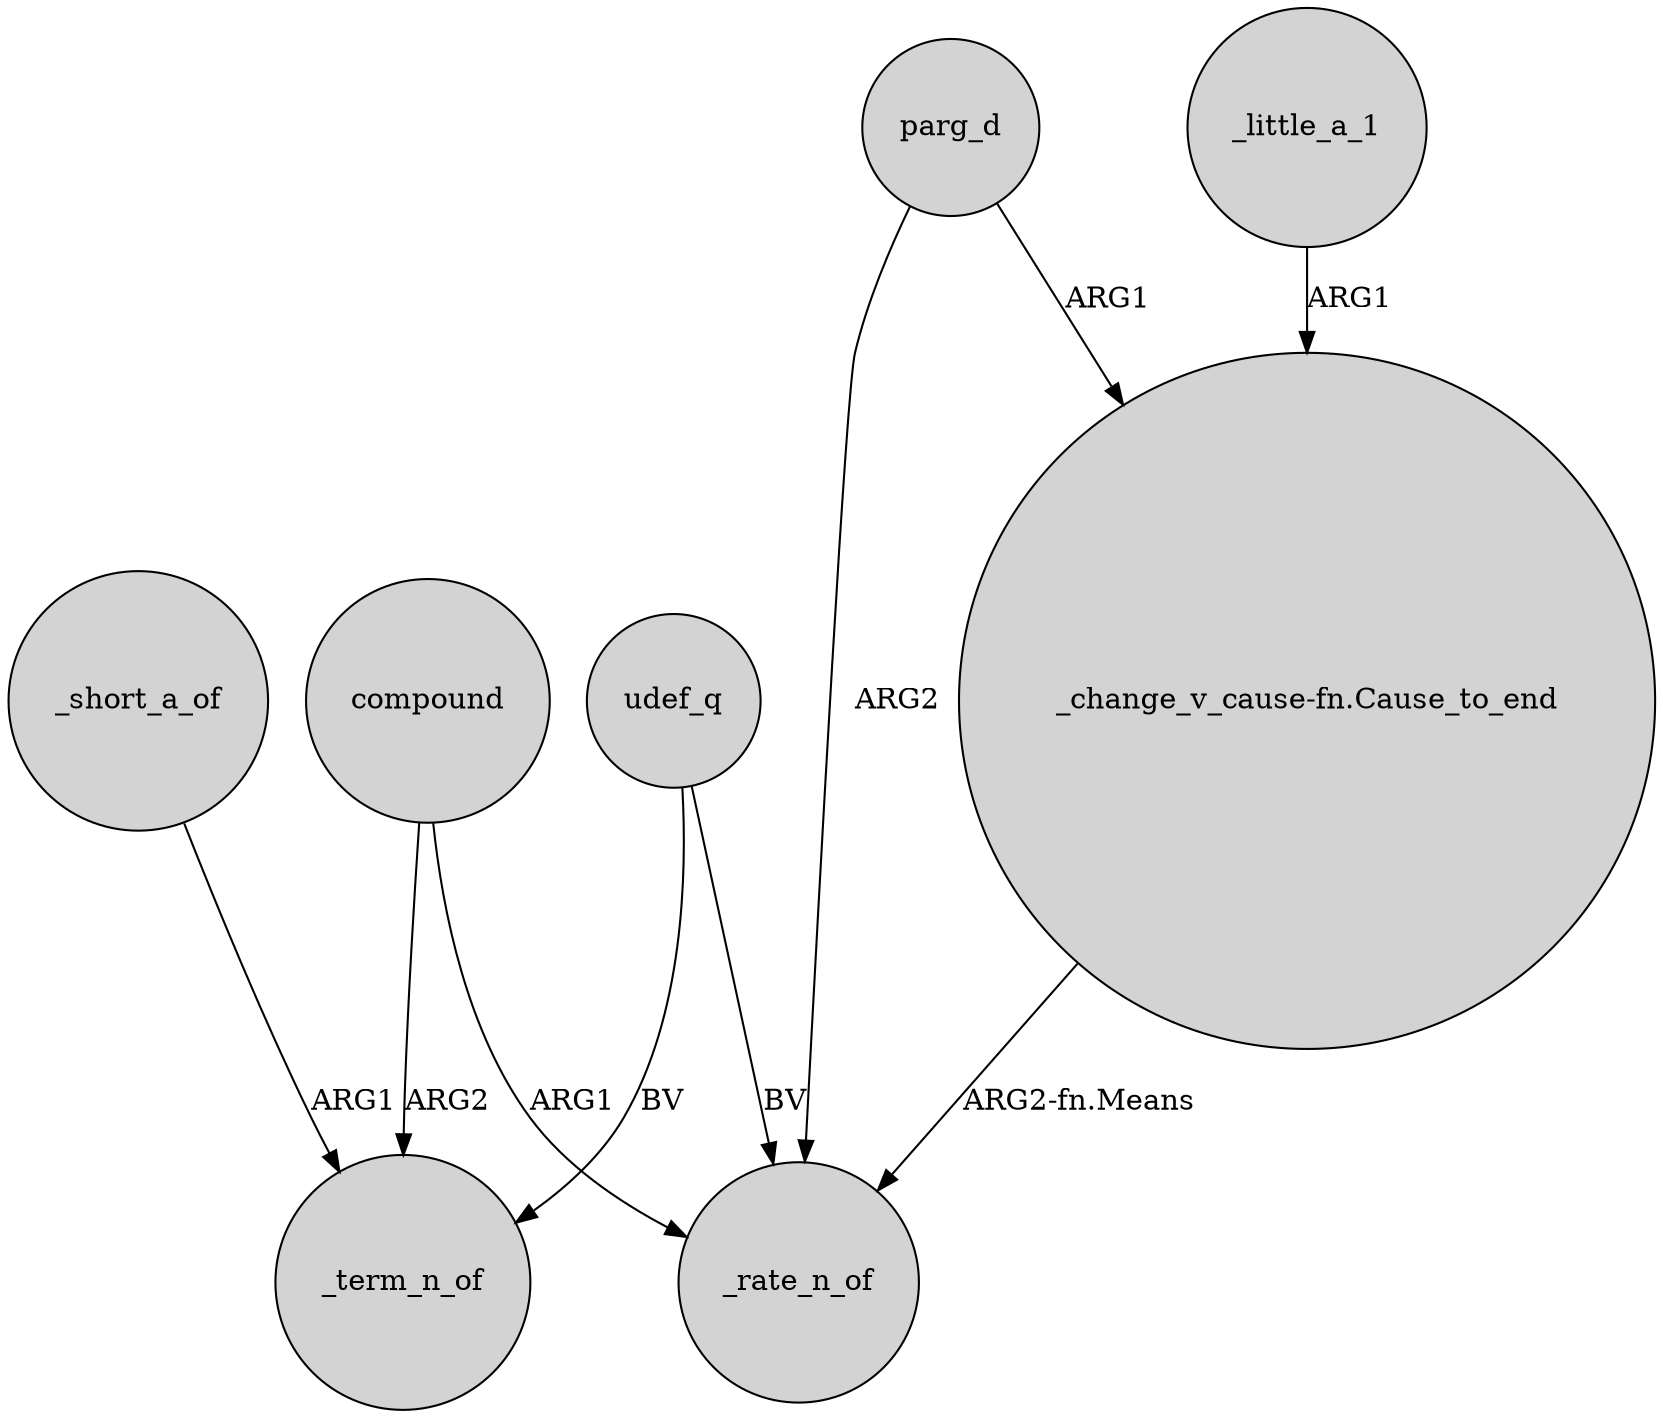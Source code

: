 digraph {
	node [shape=circle style=filled]
	udef_q -> _term_n_of [label=BV]
	compound -> _rate_n_of [label=ARG1]
	udef_q -> _rate_n_of [label=BV]
	parg_d -> _rate_n_of [label=ARG2]
	_little_a_1 -> "_change_v_cause-fn.Cause_to_end" [label=ARG1]
	parg_d -> "_change_v_cause-fn.Cause_to_end" [label=ARG1]
	"_change_v_cause-fn.Cause_to_end" -> _rate_n_of [label="ARG2-fn.Means"]
	compound -> _term_n_of [label=ARG2]
	_short_a_of -> _term_n_of [label=ARG1]
}
